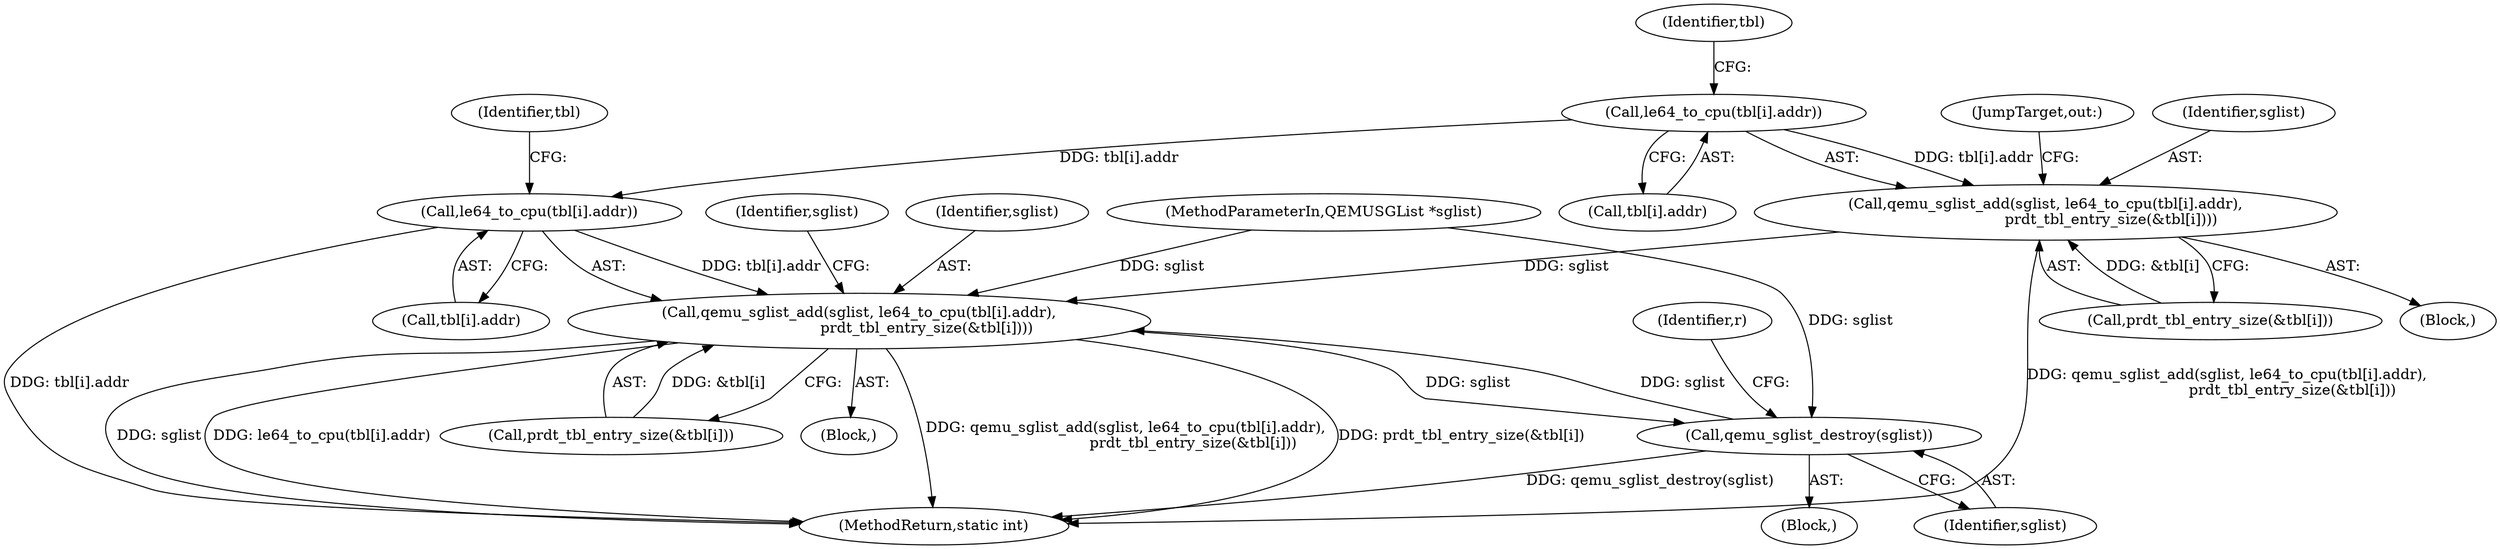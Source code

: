 digraph "0_qemu_3251bdcf1c67427d964517053c3d185b46e618e8@array" {
"1000307" [label="(Call,le64_to_cpu(tbl[i].addr))"];
"1000305" [label="(Call,qemu_sglist_add(sglist, le64_to_cpu(tbl[i].addr),\n                            prdt_tbl_entry_size(&tbl[i])))"];
"1000329" [label="(Call,qemu_sglist_add(sglist, le64_to_cpu(tbl[i].addr),\n                             prdt_tbl_entry_size(&tbl[i])))"];
"1000351" [label="(Call,qemu_sglist_destroy(sglist))"];
"1000331" [label="(Call,le64_to_cpu(tbl[i].addr))"];
"1000331" [label="(Call,le64_to_cpu(tbl[i].addr))"];
"1000352" [label="(Identifier,sglist)"];
"1000345" [label="(Identifier,sglist)"];
"1000318" [label="(JumpTarget,out:)"];
"1000329" [label="(Call,qemu_sglist_add(sglist, le64_to_cpu(tbl[i].addr),\n                             prdt_tbl_entry_size(&tbl[i])))"];
"1000305" [label="(Call,qemu_sglist_add(sglist, le64_to_cpu(tbl[i].addr),\n                            prdt_tbl_entry_size(&tbl[i])))"];
"1000358" [label="(MethodReturn,static int)"];
"1000340" [label="(Identifier,tbl)"];
"1000337" [label="(Call,prdt_tbl_entry_size(&tbl[i]))"];
"1000332" [label="(Call,tbl[i].addr)"];
"1000348" [label="(Block,)"];
"1000354" [label="(Identifier,r)"];
"1000351" [label="(Call,qemu_sglist_destroy(sglist))"];
"1000307" [label="(Call,le64_to_cpu(tbl[i].addr))"];
"1000313" [label="(Call,prdt_tbl_entry_size(&tbl[i]))"];
"1000306" [label="(Identifier,sglist)"];
"1000330" [label="(Identifier,sglist)"];
"1000316" [label="(Identifier,tbl)"];
"1000291" [label="(Block,)"];
"1000106" [label="(MethodParameterIn,QEMUSGList *sglist)"];
"1000308" [label="(Call,tbl[i].addr)"];
"1000108" [label="(Block,)"];
"1000307" -> "1000305"  [label="AST: "];
"1000307" -> "1000308"  [label="CFG: "];
"1000308" -> "1000307"  [label="AST: "];
"1000316" -> "1000307"  [label="CFG: "];
"1000307" -> "1000305"  [label="DDG: tbl[i].addr"];
"1000307" -> "1000331"  [label="DDG: tbl[i].addr"];
"1000305" -> "1000291"  [label="AST: "];
"1000305" -> "1000313"  [label="CFG: "];
"1000306" -> "1000305"  [label="AST: "];
"1000313" -> "1000305"  [label="AST: "];
"1000318" -> "1000305"  [label="CFG: "];
"1000305" -> "1000358"  [label="DDG: qemu_sglist_add(sglist, le64_to_cpu(tbl[i].addr),\n                            prdt_tbl_entry_size(&tbl[i]))"];
"1000313" -> "1000305"  [label="DDG: &tbl[i]"];
"1000305" -> "1000329"  [label="DDG: sglist"];
"1000329" -> "1000108"  [label="AST: "];
"1000329" -> "1000337"  [label="CFG: "];
"1000330" -> "1000329"  [label="AST: "];
"1000331" -> "1000329"  [label="AST: "];
"1000337" -> "1000329"  [label="AST: "];
"1000345" -> "1000329"  [label="CFG: "];
"1000329" -> "1000358"  [label="DDG: le64_to_cpu(tbl[i].addr)"];
"1000329" -> "1000358"  [label="DDG: qemu_sglist_add(sglist, le64_to_cpu(tbl[i].addr),\n                             prdt_tbl_entry_size(&tbl[i]))"];
"1000329" -> "1000358"  [label="DDG: sglist"];
"1000329" -> "1000358"  [label="DDG: prdt_tbl_entry_size(&tbl[i])"];
"1000351" -> "1000329"  [label="DDG: sglist"];
"1000106" -> "1000329"  [label="DDG: sglist"];
"1000331" -> "1000329"  [label="DDG: tbl[i].addr"];
"1000337" -> "1000329"  [label="DDG: &tbl[i]"];
"1000329" -> "1000351"  [label="DDG: sglist"];
"1000351" -> "1000348"  [label="AST: "];
"1000351" -> "1000352"  [label="CFG: "];
"1000352" -> "1000351"  [label="AST: "];
"1000354" -> "1000351"  [label="CFG: "];
"1000351" -> "1000358"  [label="DDG: qemu_sglist_destroy(sglist)"];
"1000106" -> "1000351"  [label="DDG: sglist"];
"1000331" -> "1000332"  [label="CFG: "];
"1000332" -> "1000331"  [label="AST: "];
"1000340" -> "1000331"  [label="CFG: "];
"1000331" -> "1000358"  [label="DDG: tbl[i].addr"];
}
